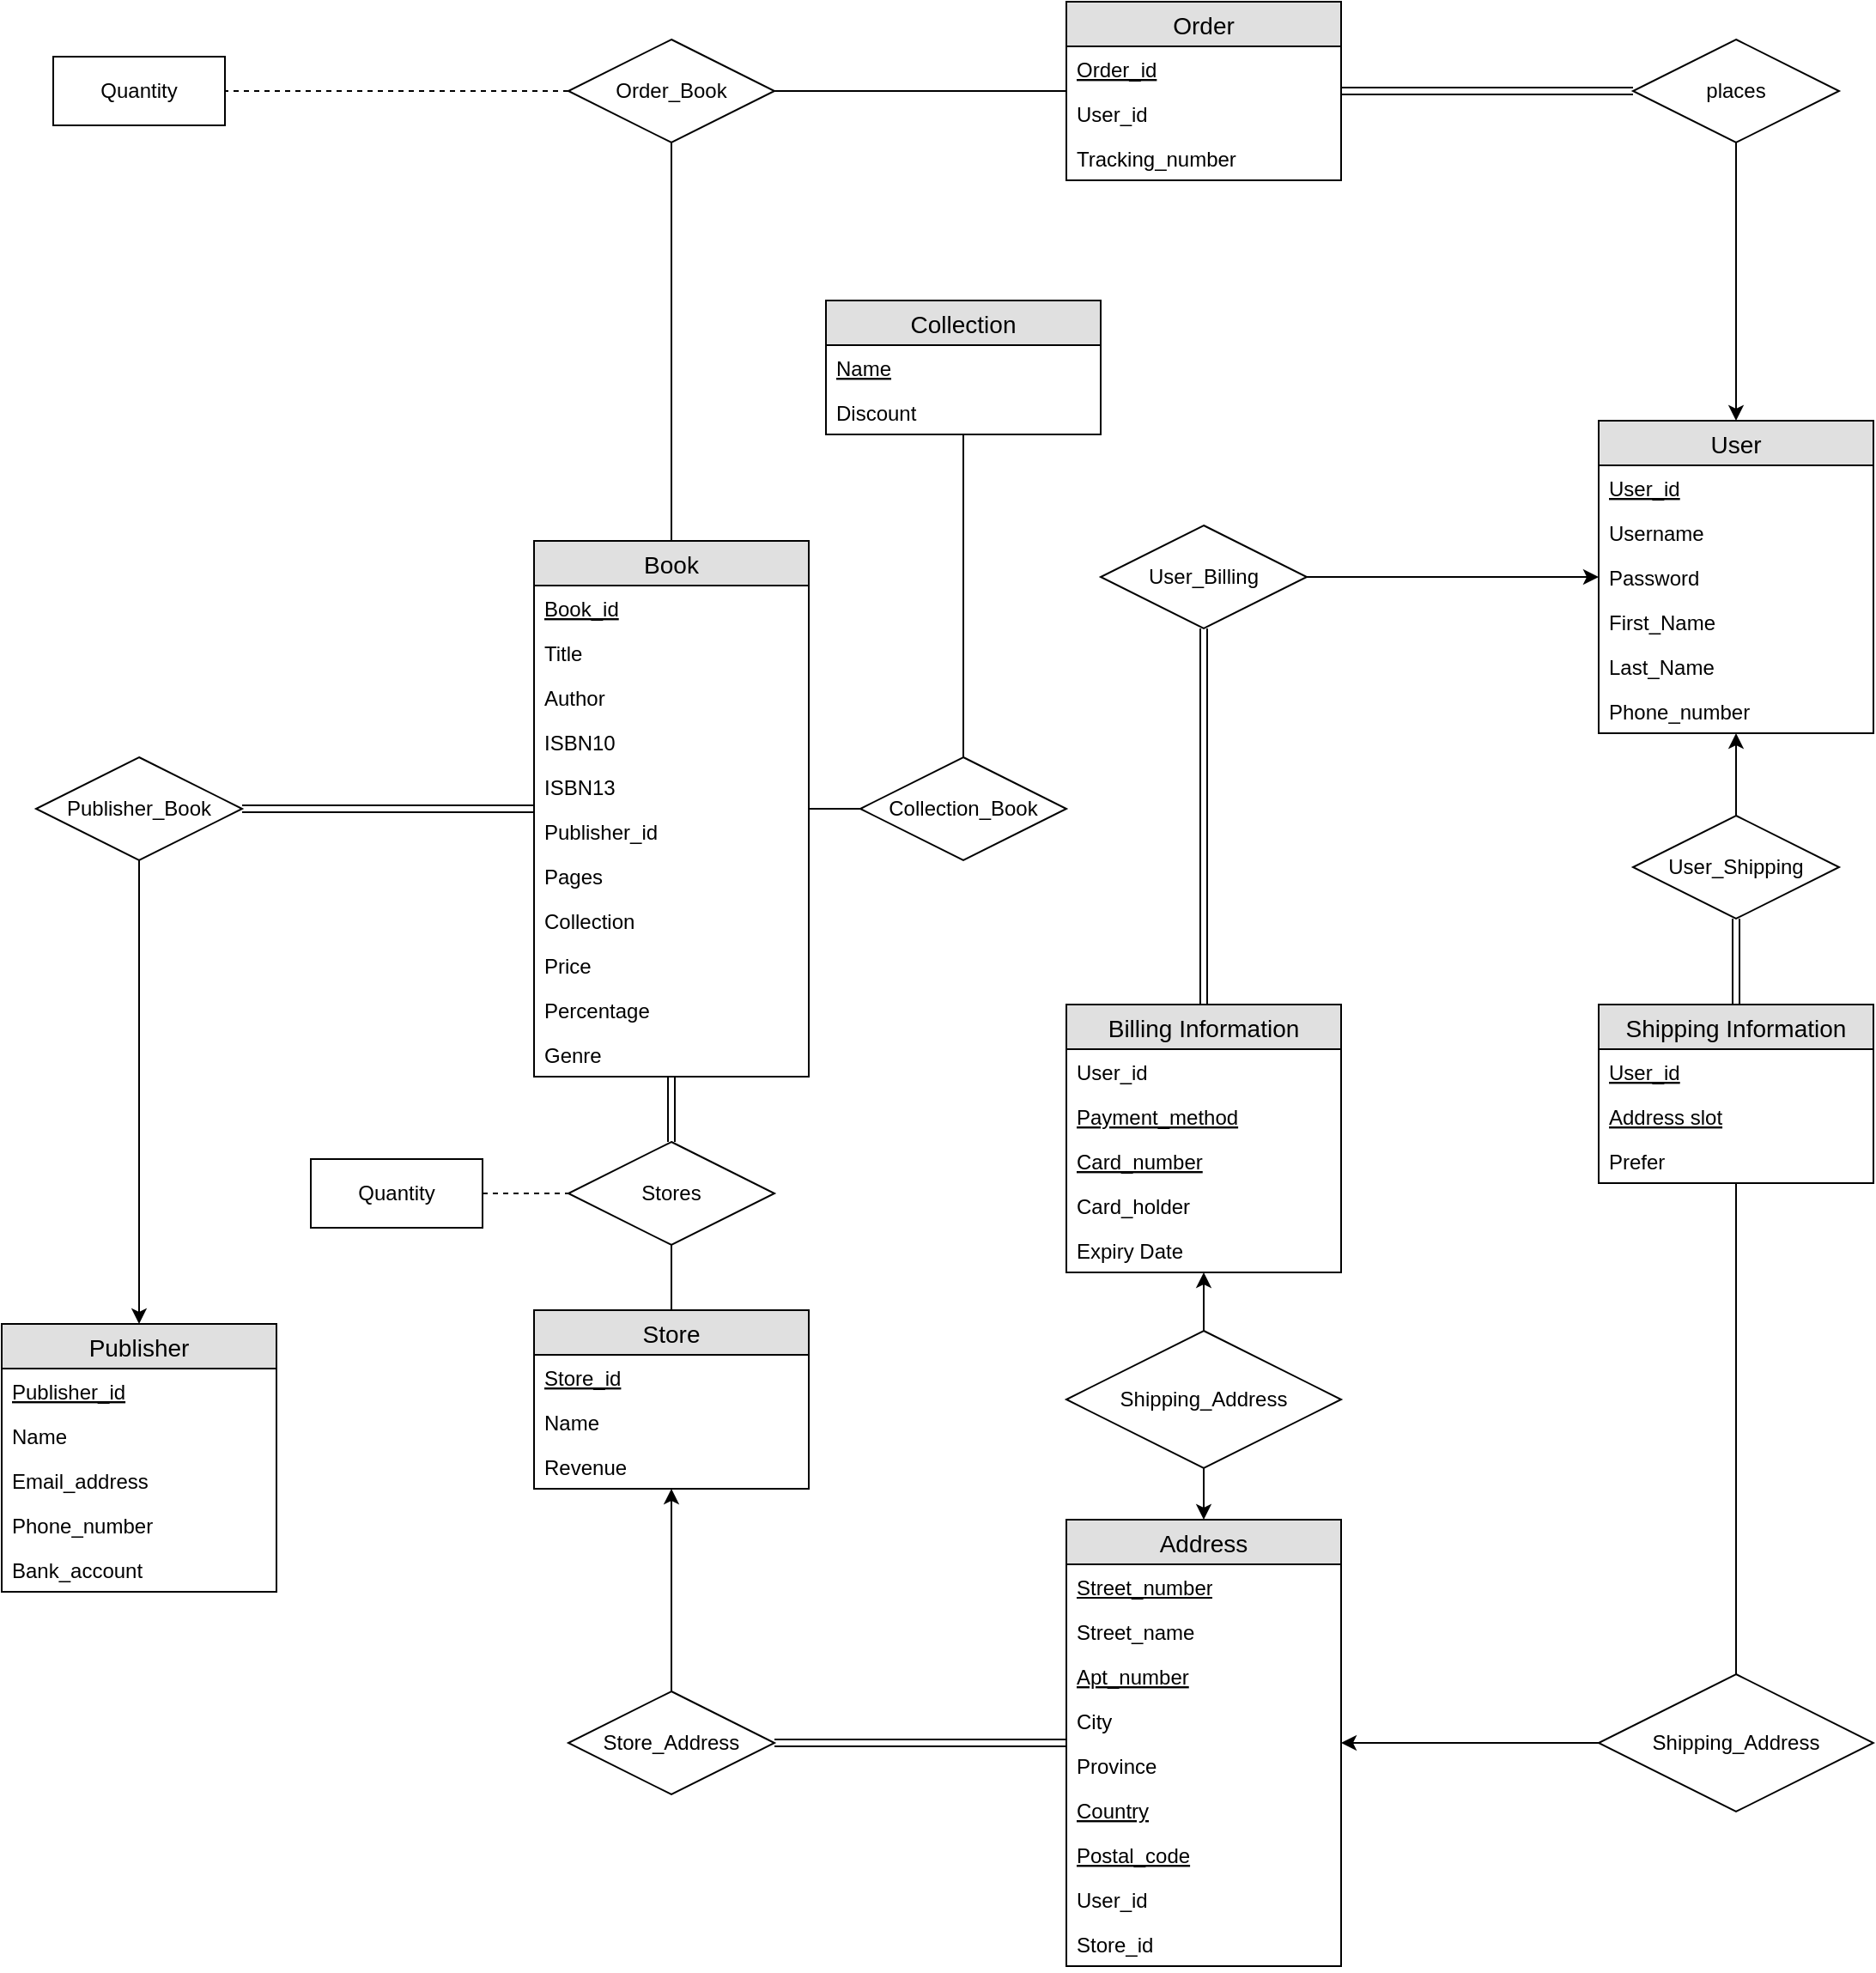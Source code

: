 <mxfile version="12.9.11"><diagram id="C5RBs43oDa-KdzZeNtuy" name="Page-1"><mxGraphModel dx="1607" dy="2264" grid="1" gridSize="10" guides="1" tooltips="1" connect="1" arrows="1" fold="1" page="1" pageScale="1" pageWidth="827" pageHeight="1169" math="0" shadow="0"><root><mxCell id="WIyWlLk6GJQsqaUBKTNV-0"/><mxCell id="WIyWlLk6GJQsqaUBKTNV-1" parent="WIyWlLk6GJQsqaUBKTNV-0"/><mxCell id="frQH-3W9OJtnkTHMMX9Y-0" value="Book" style="swimlane;fontStyle=0;childLayout=stackLayout;horizontal=1;startSize=26;fillColor=#e0e0e0;horizontalStack=0;resizeParent=1;resizeParentMax=0;resizeLast=0;collapsible=1;marginBottom=0;swimlaneFillColor=#ffffff;align=center;fontSize=14;" parent="WIyWlLk6GJQsqaUBKTNV-1" vertex="1"><mxGeometry x="170" y="280" width="160" height="312" as="geometry"><mxRectangle x="310" y="150" width="60" height="26" as="alternateBounds"/></mxGeometry></mxCell><mxCell id="frQH-3W9OJtnkTHMMX9Y-1" value="Book_id" style="text;strokeColor=none;fillColor=none;spacingLeft=4;spacingRight=4;overflow=hidden;rotatable=0;points=[[0,0.5],[1,0.5]];portConstraint=eastwest;fontSize=12;fontStyle=4" parent="frQH-3W9OJtnkTHMMX9Y-0" vertex="1"><mxGeometry y="26" width="160" height="26" as="geometry"/></mxCell><mxCell id="frQH-3W9OJtnkTHMMX9Y-2" value="Title" style="text;strokeColor=none;fillColor=none;spacingLeft=4;spacingRight=4;overflow=hidden;rotatable=0;points=[[0,0.5],[1,0.5]];portConstraint=eastwest;fontSize=12;" parent="frQH-3W9OJtnkTHMMX9Y-0" vertex="1"><mxGeometry y="52" width="160" height="26" as="geometry"/></mxCell><mxCell id="frQH-3W9OJtnkTHMMX9Y-4" value="Author" style="text;strokeColor=none;fillColor=none;spacingLeft=4;spacingRight=4;overflow=hidden;rotatable=0;points=[[0,0.5],[1,0.5]];portConstraint=eastwest;fontSize=12;" parent="frQH-3W9OJtnkTHMMX9Y-0" vertex="1"><mxGeometry y="78" width="160" height="26" as="geometry"/></mxCell><mxCell id="frQH-3W9OJtnkTHMMX9Y-3" value="ISBN10" style="text;strokeColor=none;fillColor=none;spacingLeft=4;spacingRight=4;overflow=hidden;rotatable=0;points=[[0,0.5],[1,0.5]];portConstraint=eastwest;fontSize=12;" parent="frQH-3W9OJtnkTHMMX9Y-0" vertex="1"><mxGeometry y="104" width="160" height="26" as="geometry"/></mxCell><mxCell id="frQH-3W9OJtnkTHMMX9Y-6" value="ISBN13" style="text;strokeColor=none;fillColor=none;spacingLeft=4;spacingRight=4;overflow=hidden;rotatable=0;points=[[0,0.5],[1,0.5]];portConstraint=eastwest;fontSize=12;" parent="frQH-3W9OJtnkTHMMX9Y-0" vertex="1"><mxGeometry y="130" width="160" height="26" as="geometry"/></mxCell><mxCell id="frQH-3W9OJtnkTHMMX9Y-7" value="Publisher_id" style="text;strokeColor=none;fillColor=none;spacingLeft=4;spacingRight=4;overflow=hidden;rotatable=0;points=[[0,0.5],[1,0.5]];portConstraint=eastwest;fontSize=12;" parent="frQH-3W9OJtnkTHMMX9Y-0" vertex="1"><mxGeometry y="156" width="160" height="26" as="geometry"/></mxCell><mxCell id="frQH-3W9OJtnkTHMMX9Y-8" value="Pages" style="text;strokeColor=none;fillColor=none;spacingLeft=4;spacingRight=4;overflow=hidden;rotatable=0;points=[[0,0.5],[1,0.5]];portConstraint=eastwest;fontSize=12;" parent="frQH-3W9OJtnkTHMMX9Y-0" vertex="1"><mxGeometry y="182" width="160" height="26" as="geometry"/></mxCell><mxCell id="frQH-3W9OJtnkTHMMX9Y-10" value="Collection" style="text;strokeColor=none;fillColor=none;spacingLeft=4;spacingRight=4;overflow=hidden;rotatable=0;points=[[0,0.5],[1,0.5]];portConstraint=eastwest;fontSize=12;" parent="frQH-3W9OJtnkTHMMX9Y-0" vertex="1"><mxGeometry y="208" width="160" height="26" as="geometry"/></mxCell><mxCell id="frQH-3W9OJtnkTHMMX9Y-9" value="Price" style="text;strokeColor=none;fillColor=none;spacingLeft=4;spacingRight=4;overflow=hidden;rotatable=0;points=[[0,0.5],[1,0.5]];portConstraint=eastwest;fontSize=12;" parent="frQH-3W9OJtnkTHMMX9Y-0" vertex="1"><mxGeometry y="234" width="160" height="26" as="geometry"/></mxCell><mxCell id="frQH-3W9OJtnkTHMMX9Y-5" value="Percentage" style="text;strokeColor=none;fillColor=none;spacingLeft=4;spacingRight=4;overflow=hidden;rotatable=0;points=[[0,0.5],[1,0.5]];portConstraint=eastwest;fontSize=12;" parent="frQH-3W9OJtnkTHMMX9Y-0" vertex="1"><mxGeometry y="260" width="160" height="26" as="geometry"/></mxCell><mxCell id="wFIyUJxfvW-UKoHYGykr-1" value="Genre" style="text;strokeColor=none;fillColor=none;spacingLeft=4;spacingRight=4;overflow=hidden;rotatable=0;points=[[0,0.5],[1,0.5]];portConstraint=eastwest;fontSize=12;" vertex="1" parent="frQH-3W9OJtnkTHMMX9Y-0"><mxGeometry y="286" width="160" height="26" as="geometry"/></mxCell><mxCell id="e5jwANL5Xakf0FqjXgA_-1" value="Collection_Book" style="shape=rhombus;perimeter=rhombusPerimeter;whiteSpace=wrap;html=1;align=center;" parent="WIyWlLk6GJQsqaUBKTNV-1" vertex="1"><mxGeometry x="360" y="406" width="120" height="60" as="geometry"/></mxCell><mxCell id="e5jwANL5Xakf0FqjXgA_-2" value="" style="endArrow=none;html=1;rounded=0;" parent="WIyWlLk6GJQsqaUBKTNV-1" source="frQH-3W9OJtnkTHMMX9Y-58" target="e5jwANL5Xakf0FqjXgA_-1" edge="1"><mxGeometry relative="1" as="geometry"><mxPoint x="-120" y="440" as="sourcePoint"/><mxPoint x="40" y="440" as="targetPoint"/></mxGeometry></mxCell><mxCell id="e5jwANL5Xakf0FqjXgA_-3" value="" style="endArrow=none;html=1;rounded=0;" parent="WIyWlLk6GJQsqaUBKTNV-1" source="e5jwANL5Xakf0FqjXgA_-1" target="frQH-3W9OJtnkTHMMX9Y-0" edge="1"><mxGeometry relative="1" as="geometry"><mxPoint x="-160" y="320.004" as="sourcePoint"/><mxPoint x="-60" y="320" as="targetPoint"/></mxGeometry></mxCell><mxCell id="e5jwANL5Xakf0FqjXgA_-4" value="Publisher_Book" style="shape=rhombus;perimeter=rhombusPerimeter;whiteSpace=wrap;html=1;align=center;" parent="WIyWlLk6GJQsqaUBKTNV-1" vertex="1"><mxGeometry x="-120" y="406" width="120" height="60" as="geometry"/></mxCell><mxCell id="e5jwANL5Xakf0FqjXgA_-5" value="" style="shape=link;html=1;rounded=0;" parent="WIyWlLk6GJQsqaUBKTNV-1" source="e5jwANL5Xakf0FqjXgA_-4" target="frQH-3W9OJtnkTHMMX9Y-0" edge="1"><mxGeometry relative="1" as="geometry"><mxPoint x="-210" y="690" as="sourcePoint"/><mxPoint x="-50" y="690" as="targetPoint"/></mxGeometry></mxCell><mxCell id="e5jwANL5Xakf0FqjXgA_-6" value="" style="resizable=0;html=1;align=right;verticalAlign=bottom;" parent="e5jwANL5Xakf0FqjXgA_-5" connectable="0" vertex="1"><mxGeometry x="1" relative="1" as="geometry"/></mxCell><mxCell id="e5jwANL5Xakf0FqjXgA_-7" value="" style="endArrow=classic;html=1;" parent="WIyWlLk6GJQsqaUBKTNV-1" source="e5jwANL5Xakf0FqjXgA_-4" target="frQH-3W9OJtnkTHMMX9Y-51" edge="1"><mxGeometry width="50" height="50" relative="1" as="geometry"><mxPoint x="-240" y="750" as="sourcePoint"/><mxPoint x="-190" y="700" as="targetPoint"/></mxGeometry></mxCell><mxCell id="frQH-3W9OJtnkTHMMX9Y-58" value="Collection" style="swimlane;fontStyle=0;childLayout=stackLayout;horizontal=1;startSize=26;fillColor=#e0e0e0;horizontalStack=0;resizeParent=1;resizeParentMax=0;resizeLast=0;collapsible=1;marginBottom=0;swimlaneFillColor=#ffffff;align=center;fontSize=14;strokeColor=#000000;strokeWidth=1;" parent="WIyWlLk6GJQsqaUBKTNV-1" vertex="1"><mxGeometry x="340" y="140" width="160" height="78" as="geometry"/></mxCell><mxCell id="frQH-3W9OJtnkTHMMX9Y-59" value="Name" style="text;strokeColor=none;fillColor=none;spacingLeft=4;spacingRight=4;overflow=hidden;rotatable=0;points=[[0,0.5],[1,0.5]];portConstraint=eastwest;fontSize=12;fontStyle=4" parent="frQH-3W9OJtnkTHMMX9Y-58" vertex="1"><mxGeometry y="26" width="160" height="26" as="geometry"/></mxCell><mxCell id="wFIyUJxfvW-UKoHYGykr-19" value="Discount" style="text;strokeColor=none;fillColor=none;spacingLeft=4;spacingRight=4;overflow=hidden;rotatable=0;points=[[0,0.5],[1,0.5]];portConstraint=eastwest;fontSize=12;" vertex="1" parent="frQH-3W9OJtnkTHMMX9Y-58"><mxGeometry y="52" width="160" height="26" as="geometry"/></mxCell><mxCell id="frQH-3W9OJtnkTHMMX9Y-51" value="Publisher" style="swimlane;fontStyle=0;childLayout=stackLayout;horizontal=1;startSize=26;fillColor=#e0e0e0;horizontalStack=0;resizeParent=1;resizeParentMax=0;resizeLast=0;collapsible=1;marginBottom=0;swimlaneFillColor=#ffffff;align=center;fontSize=14;strokeColor=#000000;strokeWidth=1;" parent="WIyWlLk6GJQsqaUBKTNV-1" vertex="1"><mxGeometry x="-140" y="736" width="160" height="156" as="geometry"/></mxCell><mxCell id="frQH-3W9OJtnkTHMMX9Y-52" value="Publisher_id" style="text;strokeColor=none;fillColor=none;spacingLeft=4;spacingRight=4;overflow=hidden;rotatable=0;points=[[0,0.5],[1,0.5]];portConstraint=eastwest;fontSize=12;fontStyle=4" parent="frQH-3W9OJtnkTHMMX9Y-51" vertex="1"><mxGeometry y="26" width="160" height="26" as="geometry"/></mxCell><mxCell id="frQH-3W9OJtnkTHMMX9Y-53" value="Name" style="text;strokeColor=none;fillColor=none;spacingLeft=4;spacingRight=4;overflow=hidden;rotatable=0;points=[[0,0.5],[1,0.5]];portConstraint=eastwest;fontSize=12;" parent="frQH-3W9OJtnkTHMMX9Y-51" vertex="1"><mxGeometry y="52" width="160" height="26" as="geometry"/></mxCell><mxCell id="frQH-3W9OJtnkTHMMX9Y-55" value="Email_address" style="text;strokeColor=none;fillColor=none;spacingLeft=4;spacingRight=4;overflow=hidden;rotatable=0;points=[[0,0.5],[1,0.5]];portConstraint=eastwest;fontSize=12;" parent="frQH-3W9OJtnkTHMMX9Y-51" vertex="1"><mxGeometry y="78" width="160" height="26" as="geometry"/></mxCell><mxCell id="frQH-3W9OJtnkTHMMX9Y-56" value="Phone_number" style="text;strokeColor=none;fillColor=none;spacingLeft=4;spacingRight=4;overflow=hidden;rotatable=0;points=[[0,0.5],[1,0.5]];portConstraint=eastwest;fontSize=12;" parent="frQH-3W9OJtnkTHMMX9Y-51" vertex="1"><mxGeometry y="104" width="160" height="26" as="geometry"/></mxCell><mxCell id="frQH-3W9OJtnkTHMMX9Y-57" value="Bank_account" style="text;strokeColor=none;fillColor=none;spacingLeft=4;spacingRight=4;overflow=hidden;rotatable=0;points=[[0,0.5],[1,0.5]];portConstraint=eastwest;fontSize=12;" parent="frQH-3W9OJtnkTHMMX9Y-51" vertex="1"><mxGeometry y="130" width="160" height="26" as="geometry"/></mxCell><mxCell id="frQH-3W9OJtnkTHMMX9Y-62" value="Store" style="swimlane;fontStyle=0;childLayout=stackLayout;horizontal=1;startSize=26;fillColor=#e0e0e0;horizontalStack=0;resizeParent=1;resizeParentMax=0;resizeLast=0;collapsible=1;marginBottom=0;swimlaneFillColor=#ffffff;align=center;fontSize=14;strokeColor=#000000;strokeWidth=1;" parent="WIyWlLk6GJQsqaUBKTNV-1" vertex="1"><mxGeometry x="170" y="728" width="160" height="104" as="geometry"/></mxCell><mxCell id="frQH-3W9OJtnkTHMMX9Y-63" value="Store_id" style="text;strokeColor=none;fillColor=none;spacingLeft=4;spacingRight=4;overflow=hidden;rotatable=0;points=[[0,0.5],[1,0.5]];portConstraint=eastwest;fontSize=12;fontStyle=4" parent="frQH-3W9OJtnkTHMMX9Y-62" vertex="1"><mxGeometry y="26" width="160" height="26" as="geometry"/></mxCell><mxCell id="wFIyUJxfvW-UKoHYGykr-9" value="Name" style="text;strokeColor=none;fillColor=none;spacingLeft=4;spacingRight=4;overflow=hidden;rotatable=0;points=[[0,0.5],[1,0.5]];portConstraint=eastwest;fontSize=12;" vertex="1" parent="frQH-3W9OJtnkTHMMX9Y-62"><mxGeometry y="52" width="160" height="26" as="geometry"/></mxCell><mxCell id="wFIyUJxfvW-UKoHYGykr-10" value="Revenue" style="text;strokeColor=none;fillColor=none;spacingLeft=4;spacingRight=4;overflow=hidden;rotatable=0;points=[[0,0.5],[1,0.5]];portConstraint=eastwest;fontSize=12;" vertex="1" parent="frQH-3W9OJtnkTHMMX9Y-62"><mxGeometry y="78" width="160" height="26" as="geometry"/></mxCell><mxCell id="e5jwANL5Xakf0FqjXgA_-8" value="Stores" style="shape=rhombus;perimeter=rhombusPerimeter;whiteSpace=wrap;html=1;align=center;" parent="WIyWlLk6GJQsqaUBKTNV-1" vertex="1"><mxGeometry x="190" y="630" width="120" height="60" as="geometry"/></mxCell><mxCell id="e5jwANL5Xakf0FqjXgA_-9" value="" style="shape=link;html=1;rounded=0;" parent="WIyWlLk6GJQsqaUBKTNV-1" source="e5jwANL5Xakf0FqjXgA_-8" target="frQH-3W9OJtnkTHMMX9Y-0" edge="1"><mxGeometry relative="1" as="geometry"><mxPoint x="120" y="170" as="sourcePoint"/><mxPoint x="280" y="170" as="targetPoint"/></mxGeometry></mxCell><mxCell id="e5jwANL5Xakf0FqjXgA_-10" value="" style="resizable=0;html=1;align=right;verticalAlign=bottom;" parent="e5jwANL5Xakf0FqjXgA_-9" connectable="0" vertex="1"><mxGeometry x="1" relative="1" as="geometry"/></mxCell><mxCell id="e5jwANL5Xakf0FqjXgA_-13" value="" style="endArrow=none;html=1;rounded=0;" parent="WIyWlLk6GJQsqaUBKTNV-1" source="frQH-3W9OJtnkTHMMX9Y-62" target="e5jwANL5Xakf0FqjXgA_-8" edge="1"><mxGeometry relative="1" as="geometry"><mxPoint x="-20" y="80" as="sourcePoint"/><mxPoint x="140" y="80" as="targetPoint"/></mxGeometry></mxCell><mxCell id="frQH-3W9OJtnkTHMMX9Y-45" value="Order" style="swimlane;fontStyle=0;childLayout=stackLayout;horizontal=1;startSize=26;fillColor=#e0e0e0;horizontalStack=0;resizeParent=1;resizeParentMax=0;resizeLast=0;collapsible=1;marginBottom=0;swimlaneFillColor=#ffffff;align=center;fontSize=14;strokeColor=#000000;strokeWidth=1;" parent="WIyWlLk6GJQsqaUBKTNV-1" vertex="1"><mxGeometry x="480" y="-34" width="160" height="104" as="geometry"/></mxCell><mxCell id="frQH-3W9OJtnkTHMMX9Y-46" value="Order_id" style="text;strokeColor=none;fillColor=none;spacingLeft=4;spacingRight=4;overflow=hidden;rotatable=0;points=[[0,0.5],[1,0.5]];portConstraint=eastwest;fontSize=12;fontStyle=4" parent="frQH-3W9OJtnkTHMMX9Y-45" vertex="1"><mxGeometry y="26" width="160" height="26" as="geometry"/></mxCell><mxCell id="frQH-3W9OJtnkTHMMX9Y-47" value="User_id" style="text;strokeColor=none;fillColor=none;spacingLeft=4;spacingRight=4;overflow=hidden;rotatable=0;points=[[0,0.5],[1,0.5]];portConstraint=eastwest;fontSize=12;" parent="frQH-3W9OJtnkTHMMX9Y-45" vertex="1"><mxGeometry y="52" width="160" height="26" as="geometry"/></mxCell><mxCell id="frQH-3W9OJtnkTHMMX9Y-50" value="Tracking_number" style="text;strokeColor=none;fillColor=none;spacingLeft=4;spacingRight=4;overflow=hidden;rotatable=0;points=[[0,0.5],[1,0.5]];portConstraint=eastwest;fontSize=12;" parent="frQH-3W9OJtnkTHMMX9Y-45" vertex="1"><mxGeometry y="78" width="160" height="26" as="geometry"/></mxCell><mxCell id="e5jwANL5Xakf0FqjXgA_-14" value="Order_Book" style="shape=rhombus;perimeter=rhombusPerimeter;whiteSpace=wrap;html=1;align=center;" parent="WIyWlLk6GJQsqaUBKTNV-1" vertex="1"><mxGeometry x="190" y="-12" width="120" height="60" as="geometry"/></mxCell><mxCell id="e5jwANL5Xakf0FqjXgA_-15" value="" style="endArrow=none;html=1;rounded=0;" parent="WIyWlLk6GJQsqaUBKTNV-1" source="frQH-3W9OJtnkTHMMX9Y-0" target="e5jwANL5Xakf0FqjXgA_-14" edge="1"><mxGeometry relative="1" as="geometry"><mxPoint x="490" y="350" as="sourcePoint"/><mxPoint x="650" y="350" as="targetPoint"/></mxGeometry></mxCell><mxCell id="e5jwANL5Xakf0FqjXgA_-16" value="" style="endArrow=none;html=1;rounded=0;" parent="WIyWlLk6GJQsqaUBKTNV-1" source="e5jwANL5Xakf0FqjXgA_-14" target="frQH-3W9OJtnkTHMMX9Y-45" edge="1"><mxGeometry relative="1" as="geometry"><mxPoint x="560" y="310" as="sourcePoint"/><mxPoint x="720" y="310" as="targetPoint"/></mxGeometry></mxCell><mxCell id="frQH-3W9OJtnkTHMMX9Y-11" value="User" style="swimlane;fontStyle=0;childLayout=stackLayout;horizontal=1;startSize=26;fillColor=#e0e0e0;horizontalStack=0;resizeParent=1;resizeParentMax=0;resizeLast=0;collapsible=1;marginBottom=0;swimlaneFillColor=#ffffff;align=center;fontSize=14;" parent="WIyWlLk6GJQsqaUBKTNV-1" vertex="1"><mxGeometry x="790" y="210" width="160" height="182" as="geometry"/></mxCell><mxCell id="frQH-3W9OJtnkTHMMX9Y-12" value="User_id" style="text;strokeColor=none;fillColor=none;spacingLeft=4;spacingRight=4;overflow=hidden;rotatable=0;points=[[0,0.5],[1,0.5]];portConstraint=eastwest;fontSize=12;fontStyle=4" parent="frQH-3W9OJtnkTHMMX9Y-11" vertex="1"><mxGeometry y="26" width="160" height="26" as="geometry"/></mxCell><mxCell id="frQH-3W9OJtnkTHMMX9Y-13" value="Username" style="text;strokeColor=none;fillColor=none;spacingLeft=4;spacingRight=4;overflow=hidden;rotatable=0;points=[[0,0.5],[1,0.5]];portConstraint=eastwest;fontSize=12;" parent="frQH-3W9OJtnkTHMMX9Y-11" vertex="1"><mxGeometry y="52" width="160" height="26" as="geometry"/></mxCell><mxCell id="e5jwANL5Xakf0FqjXgA_-41" value="Password" style="text;strokeColor=none;fillColor=none;spacingLeft=4;spacingRight=4;overflow=hidden;rotatable=0;points=[[0,0.5],[1,0.5]];portConstraint=eastwest;fontSize=12;" parent="frQH-3W9OJtnkTHMMX9Y-11" vertex="1"><mxGeometry y="78" width="160" height="26" as="geometry"/></mxCell><mxCell id="e5jwANL5Xakf0FqjXgA_-42" value="First_Name" style="text;strokeColor=none;fillColor=none;spacingLeft=4;spacingRight=4;overflow=hidden;rotatable=0;points=[[0,0.5],[1,0.5]];portConstraint=eastwest;fontSize=12;" parent="frQH-3W9OJtnkTHMMX9Y-11" vertex="1"><mxGeometry y="104" width="160" height="26" as="geometry"/></mxCell><mxCell id="e5jwANL5Xakf0FqjXgA_-43" value="Last_Name" style="text;strokeColor=none;fillColor=none;spacingLeft=4;spacingRight=4;overflow=hidden;rotatable=0;points=[[0,0.5],[1,0.5]];portConstraint=eastwest;fontSize=12;" parent="frQH-3W9OJtnkTHMMX9Y-11" vertex="1"><mxGeometry y="130" width="160" height="26" as="geometry"/></mxCell><mxCell id="frQH-3W9OJtnkTHMMX9Y-38" value="Phone_number" style="text;strokeColor=none;fillColor=none;spacingLeft=4;spacingRight=4;overflow=hidden;rotatable=0;points=[[0,0.5],[1,0.5]];portConstraint=eastwest;fontSize=12;" parent="frQH-3W9OJtnkTHMMX9Y-11" vertex="1"><mxGeometry y="156" width="160" height="26" as="geometry"/></mxCell><mxCell id="e5jwANL5Xakf0FqjXgA_-17" value="places" style="shape=rhombus;perimeter=rhombusPerimeter;whiteSpace=wrap;html=1;align=center;" parent="WIyWlLk6GJQsqaUBKTNV-1" vertex="1"><mxGeometry x="810" y="-12" width="120" height="60" as="geometry"/></mxCell><mxCell id="e5jwANL5Xakf0FqjXgA_-19" value="" style="endArrow=classic;html=1;" parent="WIyWlLk6GJQsqaUBKTNV-1" source="e5jwANL5Xakf0FqjXgA_-17" target="frQH-3W9OJtnkTHMMX9Y-11" edge="1"><mxGeometry width="50" height="50" relative="1" as="geometry"><mxPoint x="690" y="340" as="sourcePoint"/><mxPoint x="740" y="290" as="targetPoint"/></mxGeometry></mxCell><mxCell id="frQH-3W9OJtnkTHMMX9Y-28" value="Billing Information" style="swimlane;fontStyle=0;childLayout=stackLayout;horizontal=1;startSize=26;fillColor=#e0e0e0;horizontalStack=0;resizeParent=1;resizeParentMax=0;resizeLast=0;collapsible=1;marginBottom=0;swimlaneFillColor=#ffffff;align=center;fontSize=14;" parent="WIyWlLk6GJQsqaUBKTNV-1" vertex="1"><mxGeometry x="480" y="550" width="160" height="156" as="geometry"/></mxCell><mxCell id="frQH-3W9OJtnkTHMMX9Y-29" value="User_id" style="text;strokeColor=none;fillColor=none;spacingLeft=4;spacingRight=4;overflow=hidden;rotatable=0;points=[[0,0.5],[1,0.5]];portConstraint=eastwest;fontSize=12;fontStyle=0" parent="frQH-3W9OJtnkTHMMX9Y-28" vertex="1"><mxGeometry y="26" width="160" height="26" as="geometry"/></mxCell><mxCell id="frQH-3W9OJtnkTHMMX9Y-30" value="Payment_method" style="text;strokeColor=none;fillColor=none;spacingLeft=4;spacingRight=4;overflow=hidden;rotatable=0;points=[[0,0.5],[1,0.5]];portConstraint=eastwest;fontSize=12;fontStyle=4" parent="frQH-3W9OJtnkTHMMX9Y-28" vertex="1"><mxGeometry y="52" width="160" height="26" as="geometry"/></mxCell><mxCell id="frQH-3W9OJtnkTHMMX9Y-32" value="Card_number" style="text;strokeColor=none;fillColor=none;spacingLeft=4;spacingRight=4;overflow=hidden;rotatable=0;points=[[0,0.5],[1,0.5]];portConstraint=eastwest;fontSize=12;fontStyle=4" parent="frQH-3W9OJtnkTHMMX9Y-28" vertex="1"><mxGeometry y="78" width="160" height="26" as="geometry"/></mxCell><mxCell id="wFIyUJxfvW-UKoHYGykr-3" value="Card_holder" style="text;strokeColor=none;fillColor=none;spacingLeft=4;spacingRight=4;overflow=hidden;rotatable=0;points=[[0,0.5],[1,0.5]];portConstraint=eastwest;fontSize=12;fontStyle=0" vertex="1" parent="frQH-3W9OJtnkTHMMX9Y-28"><mxGeometry y="104" width="160" height="26" as="geometry"/></mxCell><mxCell id="wFIyUJxfvW-UKoHYGykr-4" value="Expiry Date" style="text;strokeColor=none;fillColor=none;spacingLeft=4;spacingRight=4;overflow=hidden;rotatable=0;points=[[0,0.5],[1,0.5]];portConstraint=eastwest;fontSize=12;" vertex="1" parent="frQH-3W9OJtnkTHMMX9Y-28"><mxGeometry y="130" width="160" height="26" as="geometry"/></mxCell><mxCell id="frQH-3W9OJtnkTHMMX9Y-37" value="Shipping Information" style="swimlane;fontStyle=0;childLayout=stackLayout;horizontal=1;startSize=26;fillColor=#e0e0e0;horizontalStack=0;resizeParent=1;resizeParentMax=0;resizeLast=0;collapsible=1;marginBottom=0;swimlaneFillColor=#ffffff;align=center;fontSize=14;" parent="WIyWlLk6GJQsqaUBKTNV-1" vertex="1"><mxGeometry x="790" y="550" width="160" height="104" as="geometry"/></mxCell><mxCell id="frQH-3W9OJtnkTHMMX9Y-39" value="User_id" style="text;strokeColor=none;fillColor=none;spacingLeft=4;spacingRight=4;overflow=hidden;rotatable=0;points=[[0,0.5],[1,0.5]];portConstraint=eastwest;fontSize=12;fontStyle=4" parent="frQH-3W9OJtnkTHMMX9Y-37" vertex="1"><mxGeometry y="26" width="160" height="26" as="geometry"/></mxCell><mxCell id="e5jwANL5Xakf0FqjXgA_-40" value="Address slot" style="text;strokeColor=none;fillColor=none;spacingLeft=4;spacingRight=4;overflow=hidden;rotatable=0;points=[[0,0.5],[1,0.5]];portConstraint=eastwest;fontSize=12;fontStyle=4" parent="frQH-3W9OJtnkTHMMX9Y-37" vertex="1"><mxGeometry y="52" width="160" height="26" as="geometry"/></mxCell><mxCell id="wFIyUJxfvW-UKoHYGykr-22" value="Prefer" style="text;strokeColor=none;fillColor=none;spacingLeft=4;spacingRight=4;overflow=hidden;rotatable=0;points=[[0,0.5],[1,0.5]];portConstraint=eastwest;fontSize=12;" vertex="1" parent="frQH-3W9OJtnkTHMMX9Y-37"><mxGeometry y="78" width="160" height="26" as="geometry"/></mxCell><mxCell id="e5jwANL5Xakf0FqjXgA_-20" value="User_Billing" style="shape=rhombus;perimeter=rhombusPerimeter;whiteSpace=wrap;html=1;align=center;" parent="WIyWlLk6GJQsqaUBKTNV-1" vertex="1"><mxGeometry x="500" y="271" width="120" height="60" as="geometry"/></mxCell><mxCell id="e5jwANL5Xakf0FqjXgA_-23" value="" style="shape=link;html=1;rounded=0;" parent="WIyWlLk6GJQsqaUBKTNV-1" source="frQH-3W9OJtnkTHMMX9Y-28" target="e5jwANL5Xakf0FqjXgA_-20" edge="1"><mxGeometry relative="1" as="geometry"><mxPoint x="650" y="500" as="sourcePoint"/><mxPoint x="810" y="500" as="targetPoint"/></mxGeometry></mxCell><mxCell id="e5jwANL5Xakf0FqjXgA_-26" value="" style="endArrow=classic;html=1;" parent="WIyWlLk6GJQsqaUBKTNV-1" source="e5jwANL5Xakf0FqjXgA_-20" target="frQH-3W9OJtnkTHMMX9Y-11" edge="1"><mxGeometry width="50" height="50" relative="1" as="geometry"><mxPoint x="830" y="500" as="sourcePoint"/><mxPoint x="880" y="450" as="targetPoint"/></mxGeometry></mxCell><mxCell id="e5jwANL5Xakf0FqjXgA_-27" value="User_Shipping" style="shape=rhombus;perimeter=rhombusPerimeter;whiteSpace=wrap;html=1;align=center;" parent="WIyWlLk6GJQsqaUBKTNV-1" vertex="1"><mxGeometry x="810" y="440" width="120" height="60" as="geometry"/></mxCell><mxCell id="e5jwANL5Xakf0FqjXgA_-28" value="" style="shape=link;html=1;" parent="WIyWlLk6GJQsqaUBKTNV-1" source="frQH-3W9OJtnkTHMMX9Y-37" target="e5jwANL5Xakf0FqjXgA_-27" edge="1"><mxGeometry width="50" height="50" relative="1" as="geometry"><mxPoint x="730" y="530" as="sourcePoint"/><mxPoint x="780" y="480" as="targetPoint"/></mxGeometry></mxCell><mxCell id="frQH-3W9OJtnkTHMMX9Y-15" value="Address" style="swimlane;fontStyle=0;childLayout=stackLayout;double=1;horizontal=1;startSize=26;fillColor=#e0e0e0;horizontalStack=0;resizeParent=1;resizeParentMax=0;resizeLast=0;collapsible=1;marginBottom=0;swimlaneFillColor=#ffffff;align=center;fontSize=14;perimeterSpacing=0;strokeColor=#000000;dropTarget=1;part=0;backgroundOutline=0;" parent="WIyWlLk6GJQsqaUBKTNV-1" vertex="1"><mxGeometry x="480" y="850" width="160" height="260" as="geometry"/></mxCell><mxCell id="frQH-3W9OJtnkTHMMX9Y-16" value="&lt;u&gt;Street_number&lt;/u&gt;" style="text;strokeColor=none;fillColor=none;spacingLeft=4;spacingRight=4;overflow=hidden;rotatable=0;points=[[0,0.5],[1,0.5]];portConstraint=eastwest;fontSize=12;fontStyle=0;html=1;border-bottom: 1px dotted black;" parent="frQH-3W9OJtnkTHMMX9Y-15" vertex="1"><mxGeometry y="26" width="160" height="26" as="geometry"/></mxCell><mxCell id="frQH-3W9OJtnkTHMMX9Y-35" value="Street_name" style="text;strokeColor=none;fillColor=none;spacingLeft=4;spacingRight=4;overflow=hidden;rotatable=0;points=[[0,0.5],[1,0.5]];portConstraint=eastwest;fontSize=12;" parent="frQH-3W9OJtnkTHMMX9Y-15" vertex="1"><mxGeometry y="52" width="160" height="26" as="geometry"/></mxCell><mxCell id="frQH-3W9OJtnkTHMMX9Y-17" value="Apt_number" style="text;strokeColor=none;fillColor=none;spacingLeft=4;spacingRight=4;overflow=hidden;rotatable=0;points=[[0,0.5],[1,0.5]];portConstraint=eastwest;fontSize=12;fontStyle=4" parent="frQH-3W9OJtnkTHMMX9Y-15" vertex="1"><mxGeometry y="78" width="160" height="26" as="geometry"/></mxCell><mxCell id="frQH-3W9OJtnkTHMMX9Y-20" value="City" style="text;strokeColor=none;fillColor=none;spacingLeft=4;spacingRight=4;overflow=hidden;rotatable=0;points=[[0,0.5],[1,0.5]];portConstraint=eastwest;fontSize=12;" parent="frQH-3W9OJtnkTHMMX9Y-15" vertex="1"><mxGeometry y="104" width="160" height="26" as="geometry"/></mxCell><mxCell id="frQH-3W9OJtnkTHMMX9Y-21" value="Province" style="text;strokeColor=none;fillColor=none;spacingLeft=4;spacingRight=4;overflow=hidden;rotatable=0;points=[[0,0.5],[1,0.5]];portConstraint=eastwest;fontSize=12;" parent="frQH-3W9OJtnkTHMMX9Y-15" vertex="1"><mxGeometry y="130" width="160" height="26" as="geometry"/></mxCell><mxCell id="frQH-3W9OJtnkTHMMX9Y-19" value="Country" style="text;strokeColor=none;fillColor=none;spacingLeft=4;spacingRight=4;overflow=hidden;rotatable=0;points=[[0,0.5],[1,0.5]];portConstraint=eastwest;fontSize=12;fontStyle=4" parent="frQH-3W9OJtnkTHMMX9Y-15" vertex="1"><mxGeometry y="156" width="160" height="26" as="geometry"/></mxCell><mxCell id="frQH-3W9OJtnkTHMMX9Y-18" value="Postal_code" style="text;strokeColor=none;fillColor=none;spacingLeft=4;spacingRight=4;overflow=hidden;rotatable=0;points=[[0,0.5],[1,0.5]];portConstraint=eastwest;fontSize=12;fontStyle=4" parent="frQH-3W9OJtnkTHMMX9Y-15" vertex="1"><mxGeometry y="182" width="160" height="26" as="geometry"/></mxCell><mxCell id="wFIyUJxfvW-UKoHYGykr-20" value="User_id" style="text;strokeColor=none;fillColor=none;spacingLeft=4;spacingRight=4;overflow=hidden;rotatable=0;points=[[0,0.5],[1,0.5]];portConstraint=eastwest;fontSize=12;fontStyle=0" vertex="1" parent="frQH-3W9OJtnkTHMMX9Y-15"><mxGeometry y="208" width="160" height="26" as="geometry"/></mxCell><mxCell id="wFIyUJxfvW-UKoHYGykr-21" value="Store_id" style="text;strokeColor=none;fillColor=none;spacingLeft=4;spacingRight=4;overflow=hidden;rotatable=0;points=[[0,0.5],[1,0.5]];portConstraint=eastwest;fontSize=12;fontStyle=0" vertex="1" parent="frQH-3W9OJtnkTHMMX9Y-15"><mxGeometry y="234" width="160" height="26" as="geometry"/></mxCell><mxCell id="e5jwANL5Xakf0FqjXgA_-34" value="Shipping_Address" style="shape=rhombus;double=0;perimeter=rhombusPerimeter;whiteSpace=wrap;html=1;align=center;fillColor=none;" parent="WIyWlLk6GJQsqaUBKTNV-1" vertex="1"><mxGeometry x="790" y="940" width="160" height="80" as="geometry"/></mxCell><mxCell id="e5jwANL5Xakf0FqjXgA_-36" value="" style="endArrow=none;html=1;" parent="WIyWlLk6GJQsqaUBKTNV-1" source="e5jwANL5Xakf0FqjXgA_-34" target="frQH-3W9OJtnkTHMMX9Y-37" edge="1"><mxGeometry width="50" height="50" relative="1" as="geometry"><mxPoint x="480" y="930" as="sourcePoint"/><mxPoint x="530" y="880" as="targetPoint"/></mxGeometry></mxCell><mxCell id="e5jwANL5Xakf0FqjXgA_-37" value="Shipping_Address" style="shape=rhombus;double=0;perimeter=rhombusPerimeter;whiteSpace=wrap;html=1;align=center;fillColor=none;" parent="WIyWlLk6GJQsqaUBKTNV-1" vertex="1"><mxGeometry x="480" y="740" width="160" height="80" as="geometry"/></mxCell><mxCell id="e5jwANL5Xakf0FqjXgA_-39" value="" style="endArrow=classic;html=1;" parent="WIyWlLk6GJQsqaUBKTNV-1" source="e5jwANL5Xakf0FqjXgA_-37" target="frQH-3W9OJtnkTHMMX9Y-28" edge="1"><mxGeometry width="50" height="50" relative="1" as="geometry"><mxPoint x="330" y="820" as="sourcePoint"/><mxPoint x="380" y="770" as="targetPoint"/></mxGeometry></mxCell><mxCell id="wFIyUJxfvW-UKoHYGykr-5" value="Quantity" style="whiteSpace=wrap;html=1;align=center;" vertex="1" parent="WIyWlLk6GJQsqaUBKTNV-1"><mxGeometry x="40" y="640" width="100" height="40" as="geometry"/></mxCell><mxCell id="wFIyUJxfvW-UKoHYGykr-6" value="Store_Address" style="shape=rhombus;double=0;perimeter=rhombusPerimeter;whiteSpace=wrap;html=1;align=center;" vertex="1" parent="WIyWlLk6GJQsqaUBKTNV-1"><mxGeometry x="190" y="950" width="120" height="60" as="geometry"/></mxCell><mxCell id="wFIyUJxfvW-UKoHYGykr-7" value="" style="shape=link;html=1;" edge="1" parent="WIyWlLk6GJQsqaUBKTNV-1" source="wFIyUJxfvW-UKoHYGykr-6" target="frQH-3W9OJtnkTHMMX9Y-15"><mxGeometry width="50" height="50" relative="1" as="geometry"><mxPoint x="400" y="1070" as="sourcePoint"/><mxPoint x="620" y="1121.548" as="targetPoint"/></mxGeometry></mxCell><mxCell id="wFIyUJxfvW-UKoHYGykr-8" value="" style="endArrow=classic;html=1;" edge="1" parent="WIyWlLk6GJQsqaUBKTNV-1" source="wFIyUJxfvW-UKoHYGykr-6" target="frQH-3W9OJtnkTHMMX9Y-62"><mxGeometry width="50" height="50" relative="1" as="geometry"><mxPoint x="390" y="1000" as="sourcePoint"/><mxPoint x="440" y="950" as="targetPoint"/></mxGeometry></mxCell><mxCell id="wFIyUJxfvW-UKoHYGykr-11" value="" style="endArrow=none;dashed=1;html=1;" edge="1" parent="WIyWlLk6GJQsqaUBKTNV-1" source="wFIyUJxfvW-UKoHYGykr-5" target="e5jwANL5Xakf0FqjXgA_-8"><mxGeometry width="50" height="50" relative="1" as="geometry"><mxPoint x="140" y="870" as="sourcePoint"/><mxPoint x="190" y="820" as="targetPoint"/></mxGeometry></mxCell><mxCell id="wFIyUJxfvW-UKoHYGykr-12" value="" style="shape=link;html=1;" edge="1" parent="WIyWlLk6GJQsqaUBKTNV-1" source="frQH-3W9OJtnkTHMMX9Y-45" target="e5jwANL5Xakf0FqjXgA_-17"><mxGeometry width="50" height="50" relative="1" as="geometry"><mxPoint x="730" y="170" as="sourcePoint"/><mxPoint x="780" y="120" as="targetPoint"/></mxGeometry></mxCell><mxCell id="wFIyUJxfvW-UKoHYGykr-14" value="" style="endArrow=classic;html=1;" edge="1" parent="WIyWlLk6GJQsqaUBKTNV-1" source="e5jwANL5Xakf0FqjXgA_-27" target="frQH-3W9OJtnkTHMMX9Y-11"><mxGeometry width="50" height="50" relative="1" as="geometry"><mxPoint x="710" y="460" as="sourcePoint"/><mxPoint x="760" y="410" as="targetPoint"/></mxGeometry></mxCell><mxCell id="wFIyUJxfvW-UKoHYGykr-15" value="Quantity" style="whiteSpace=wrap;html=1;align=center;" vertex="1" parent="WIyWlLk6GJQsqaUBKTNV-1"><mxGeometry x="-110" y="-2" width="100" height="40" as="geometry"/></mxCell><mxCell id="wFIyUJxfvW-UKoHYGykr-16" value="" style="endArrow=none;dashed=1;html=1;" edge="1" parent="WIyWlLk6GJQsqaUBKTNV-1" source="e5jwANL5Xakf0FqjXgA_-14" target="wFIyUJxfvW-UKoHYGykr-15"><mxGeometry width="50" height="50" relative="1" as="geometry"><mxPoint x="220" y="-20" as="sourcePoint"/><mxPoint x="270" y="-70" as="targetPoint"/></mxGeometry></mxCell><mxCell id="wFIyUJxfvW-UKoHYGykr-17" value="" style="endArrow=classic;html=1;" edge="1" parent="WIyWlLk6GJQsqaUBKTNV-1" source="e5jwANL5Xakf0FqjXgA_-34" target="frQH-3W9OJtnkTHMMX9Y-15"><mxGeometry width="50" height="50" relative="1" as="geometry"><mxPoint x="730" y="830" as="sourcePoint"/><mxPoint x="780" y="780" as="targetPoint"/></mxGeometry></mxCell><mxCell id="wFIyUJxfvW-UKoHYGykr-18" value="" style="endArrow=classic;html=1;" edge="1" parent="WIyWlLk6GJQsqaUBKTNV-1" source="e5jwANL5Xakf0FqjXgA_-37" target="frQH-3W9OJtnkTHMMX9Y-15"><mxGeometry width="50" height="50" relative="1" as="geometry"><mxPoint x="710" y="790" as="sourcePoint"/><mxPoint x="760" y="740" as="targetPoint"/></mxGeometry></mxCell></root></mxGraphModel></diagram></mxfile>